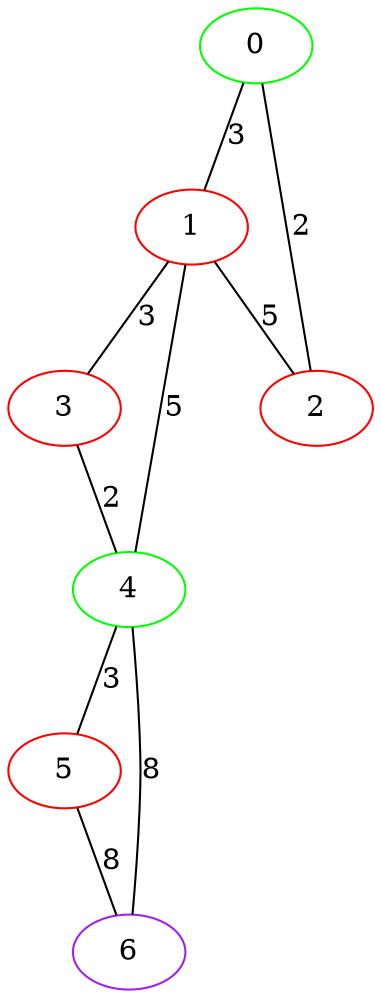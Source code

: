 graph "" {
0 [color=green, weight=2];
1 [color=red, weight=1];
2 [color=red, weight=1];
3 [color=red, weight=1];
4 [color=green, weight=2];
5 [color=red, weight=1];
6 [color=purple, weight=4];
0 -- 1  [key=0, label=3];
0 -- 2  [key=0, label=2];
1 -- 2  [key=0, label=5];
1 -- 3  [key=0, label=3];
1 -- 4  [key=0, label=5];
3 -- 4  [key=0, label=2];
4 -- 5  [key=0, label=3];
4 -- 6  [key=0, label=8];
5 -- 6  [key=0, label=8];
}
